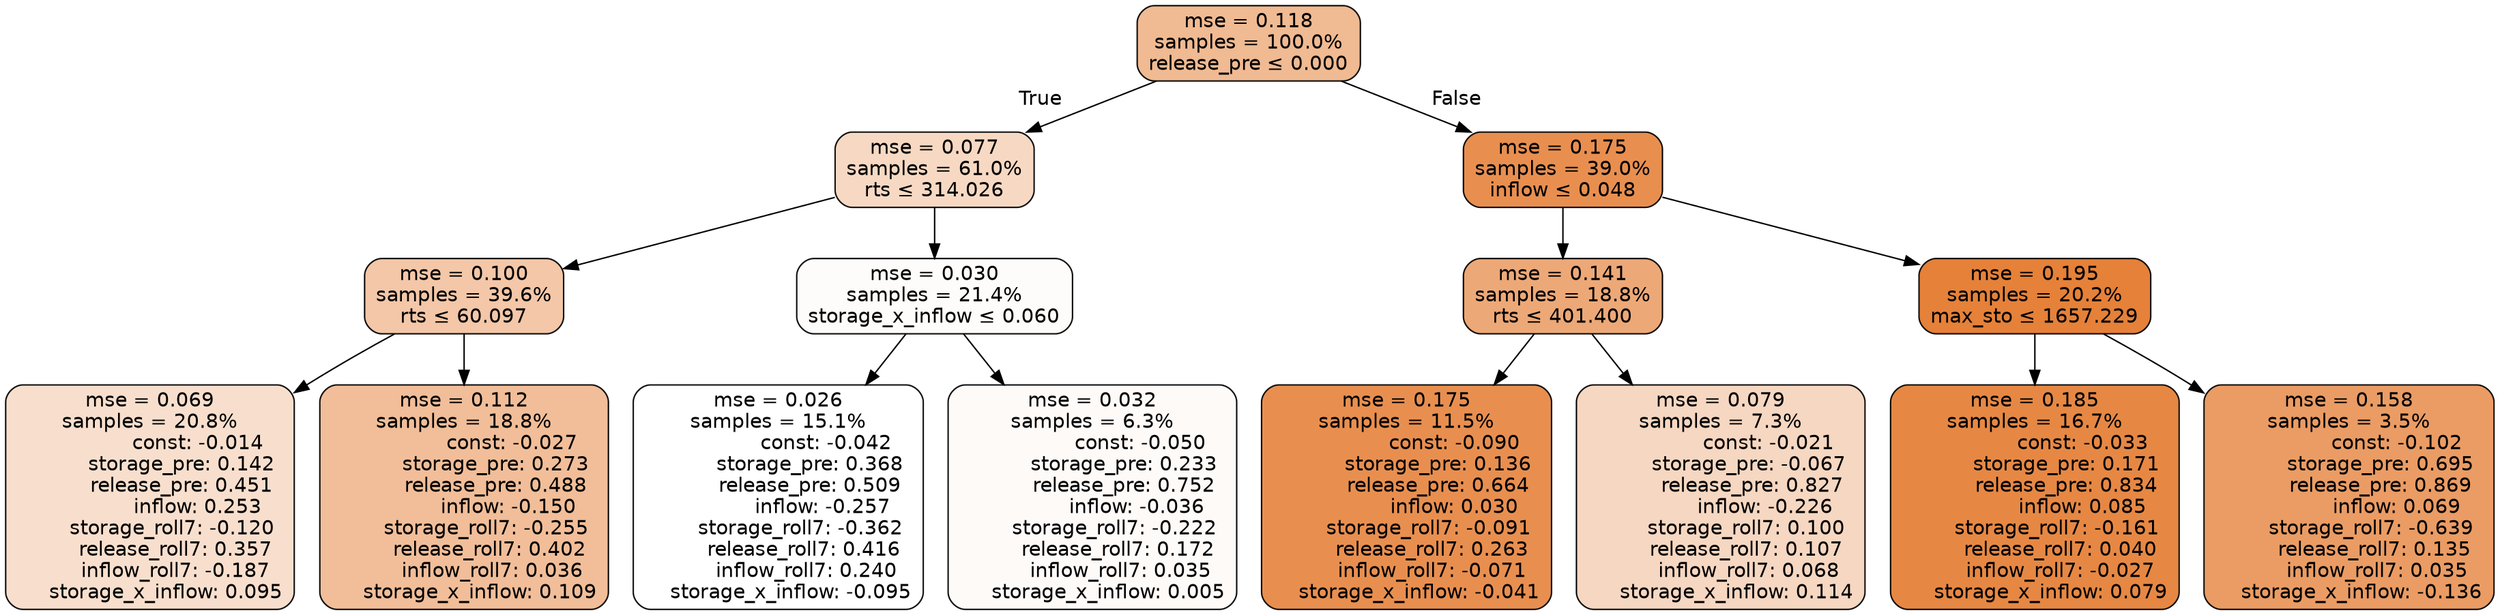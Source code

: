 digraph tree {
bgcolor="transparent"
node [shape=rectangle, style="filled, rounded", color="black", fontname=helvetica] ;
edge [fontname=helvetica] ;
	"0" [label="mse = 0.118
samples = 100.0%
release_pre &le; 0.000", fillcolor="#f0ba92"]
	"1" [label="mse = 0.077
samples = 61.0%
rts &le; 314.026", fillcolor="#f7d9c3"]
	"2" [label="mse = 0.100
samples = 39.6%
rts &le; 60.097", fillcolor="#f3c7a8"]
	"3" [label="mse = 0.069
samples = 20.8%
               const: -0.014
          storage_pre: 0.142
          release_pre: 0.451
               inflow: 0.253
       storage_roll7: -0.120
        release_roll7: 0.357
        inflow_roll7: -0.187
     storage_x_inflow: 0.095", fillcolor="#f8dfcd"]
	"4" [label="mse = 0.112
samples = 18.8%
               const: -0.027
          storage_pre: 0.273
          release_pre: 0.488
              inflow: -0.150
       storage_roll7: -0.255
        release_roll7: 0.402
         inflow_roll7: 0.036
     storage_x_inflow: 0.109", fillcolor="#f1be99"]
	"5" [label="mse = 0.030
samples = 21.4%
storage_x_inflow &le; 0.060", fillcolor="#fefcfa"]
	"6" [label="mse = 0.026
samples = 15.1%
               const: -0.042
          storage_pre: 0.368
          release_pre: 0.509
              inflow: -0.257
       storage_roll7: -0.362
        release_roll7: 0.416
         inflow_roll7: 0.240
    storage_x_inflow: -0.095", fillcolor="#ffffff"]
	"7" [label="mse = 0.032
samples = 6.3%
               const: -0.050
          storage_pre: 0.233
          release_pre: 0.752
              inflow: -0.036
       storage_roll7: -0.222
        release_roll7: 0.172
         inflow_roll7: 0.035
     storage_x_inflow: 0.005", fillcolor="#fefaf8"]
	"8" [label="mse = 0.175
samples = 39.0%
inflow &le; 0.048", fillcolor="#e88f50"]
	"9" [label="mse = 0.141
samples = 18.8%
rts &le; 401.400", fillcolor="#eda877"]
	"10" [label="mse = 0.175
samples = 11.5%
               const: -0.090
          storage_pre: 0.136
          release_pre: 0.664
               inflow: 0.030
       storage_roll7: -0.091
        release_roll7: 0.263
        inflow_roll7: -0.071
    storage_x_inflow: -0.041", fillcolor="#e88f50"]
	"11" [label="mse = 0.079
samples = 7.3%
               const: -0.021
         storage_pre: -0.067
          release_pre: 0.827
              inflow: -0.226
        storage_roll7: 0.100
        release_roll7: 0.107
         inflow_roll7: 0.068
     storage_x_inflow: 0.114", fillcolor="#f6d7c1"]
	"12" [label="mse = 0.195
samples = 20.2%
max_sto &le; 1657.229", fillcolor="#e58139"]
	"13" [label="mse = 0.185
samples = 16.7%
               const: -0.033
          storage_pre: 0.171
          release_pre: 0.834
               inflow: 0.085
       storage_roll7: -0.161
        release_roll7: 0.040
        inflow_roll7: -0.027
     storage_x_inflow: 0.079", fillcolor="#e68844"]
	"14" [label="mse = 0.158
samples = 3.5%
               const: -0.102
          storage_pre: 0.695
          release_pre: 0.869
               inflow: 0.069
       storage_roll7: -0.639
        release_roll7: 0.135
         inflow_roll7: 0.035
    storage_x_inflow: -0.136", fillcolor="#ea9c64"]

	"0" -> "1" [labeldistance=2.5, labelangle=45, headlabel="True"]
	"1" -> "2"
	"2" -> "3"
	"2" -> "4"
	"1" -> "5"
	"5" -> "6"
	"5" -> "7"
	"0" -> "8" [labeldistance=2.5, labelangle=-45, headlabel="False"]
	"8" -> "9"
	"9" -> "10"
	"9" -> "11"
	"8" -> "12"
	"12" -> "13"
	"12" -> "14"
}